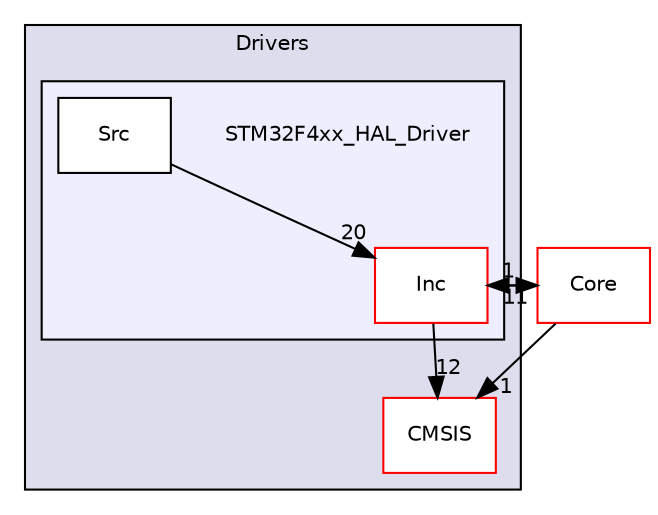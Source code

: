 digraph "/home/runner/work/SDcardBootloader/SDcardBootloader/bootloader/Drivers/STM32F4xx_HAL_Driver" {
  compound=true
  node [ fontsize="10", fontname="Helvetica"];
  edge [ labelfontsize="10", labelfontname="Helvetica"];
  subgraph clusterdir_60925fc218da8ca7908795bf5f624060 {
    graph [ bgcolor="#ddddee", pencolor="black", label="Drivers" fontname="Helvetica", fontsize="10", URL="dir_60925fc218da8ca7908795bf5f624060.html"]
  dir_bd09ff09a9c7d83a4c030dbdaee94d76 [shape=box label="CMSIS" fillcolor="white" style="filled" color="red" URL="dir_bd09ff09a9c7d83a4c030dbdaee94d76.html"];
  subgraph clusterdir_0f7073d6b1d1d49104212e142cbd4b45 {
    graph [ bgcolor="#eeeeff", pencolor="black", label="" URL="dir_0f7073d6b1d1d49104212e142cbd4b45.html"];
    dir_0f7073d6b1d1d49104212e142cbd4b45 [shape=plaintext label="STM32F4xx_HAL_Driver"];
  dir_fe70c8ad9f7ab4724b63ce89acbfa189 [shape=box label="Inc" fillcolor="white" style="filled" color="red" URL="dir_fe70c8ad9f7ab4724b63ce89acbfa189.html"];
  dir_30168dac808c8ac2b97106172ddd8c3b [shape=box label="Src" fillcolor="white" style="filled" URL="dir_30168dac808c8ac2b97106172ddd8c3b.html"];
  }
  }
  dir_c6310732a22f63c0c2fc5595561e68f1 [shape=box label="Core" fillcolor="white" style="filled" color="red" URL="dir_c6310732a22f63c0c2fc5595561e68f1.html"];
  dir_c6310732a22f63c0c2fc5595561e68f1->dir_fe70c8ad9f7ab4724b63ce89acbfa189 [headlabel="11", labeldistance=1.5 headhref="dir_000000_000026.html"];
  dir_c6310732a22f63c0c2fc5595561e68f1->dir_bd09ff09a9c7d83a4c030dbdaee94d76 [headlabel="1", labeldistance=1.5 headhref="dir_000000_000019.html"];
  dir_30168dac808c8ac2b97106172ddd8c3b->dir_fe70c8ad9f7ab4724b63ce89acbfa189 [headlabel="20", labeldistance=1.5 headhref="dir_000028_000026.html"];
  dir_fe70c8ad9f7ab4724b63ce89acbfa189->dir_bd09ff09a9c7d83a4c030dbdaee94d76 [headlabel="12", labeldistance=1.5 headhref="dir_000026_000019.html"];
  dir_fe70c8ad9f7ab4724b63ce89acbfa189->dir_c6310732a22f63c0c2fc5595561e68f1 [headlabel="1", labeldistance=1.5 headhref="dir_000026_000000.html"];
}
